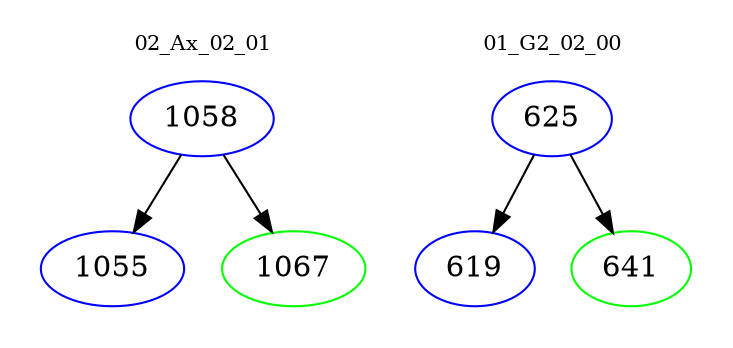 digraph{
subgraph cluster_0 {
color = white
label = "02_Ax_02_01";
fontsize=10;
T0_1058 [label="1058", color="blue"]
T0_1058 -> T0_1055 [color="black"]
T0_1055 [label="1055", color="blue"]
T0_1058 -> T0_1067 [color="black"]
T0_1067 [label="1067", color="green"]
}
subgraph cluster_1 {
color = white
label = "01_G2_02_00";
fontsize=10;
T1_625 [label="625", color="blue"]
T1_625 -> T1_619 [color="black"]
T1_619 [label="619", color="blue"]
T1_625 -> T1_641 [color="black"]
T1_641 [label="641", color="green"]
}
}
